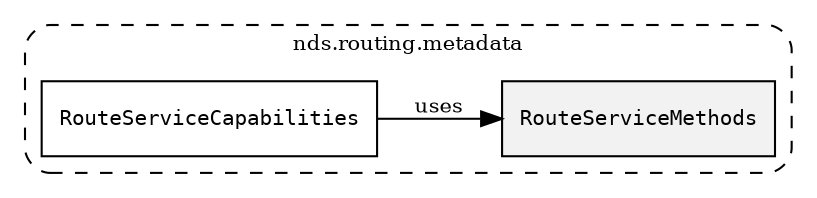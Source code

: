 /**
 * This dot file creates symbol collaboration diagram for RouteServiceMethods.
 */
digraph ZSERIO
{
    node [shape=box, fontsize=10];
    rankdir="LR";
    fontsize=10;
    tooltip="RouteServiceMethods collaboration diagram";

    subgraph "cluster_nds.routing.metadata"
    {
        style="dashed, rounded";
        label="nds.routing.metadata";
        tooltip="Package nds.routing.metadata";
        href="../../../content/packages/nds.routing.metadata.html#Package-nds-routing-metadata";
        target="_parent";

        "RouteServiceMethods" [style="filled", fillcolor="#0000000D", target="_parent", label=<<font face="monospace"><table align="center" border="0" cellspacing="0" cellpadding="0"><tr><td href="../../../content/packages/nds.routing.metadata.html#Bitmask-RouteServiceMethods" title="Bitmask defined in nds.routing.metadata">RouteServiceMethods</td></tr></table></font>>];
        "RouteServiceCapabilities" [target="_parent", label=<<font face="monospace"><table align="center" border="0" cellspacing="0" cellpadding="0"><tr><td href="../../../content/packages/nds.routing.metadata.html#Structure-RouteServiceCapabilities" title="Structure defined in nds.routing.metadata">RouteServiceCapabilities</td></tr></table></font>>];
    }

    "RouteServiceCapabilities" -> "RouteServiceMethods" [label="uses", fontsize=10];
}
